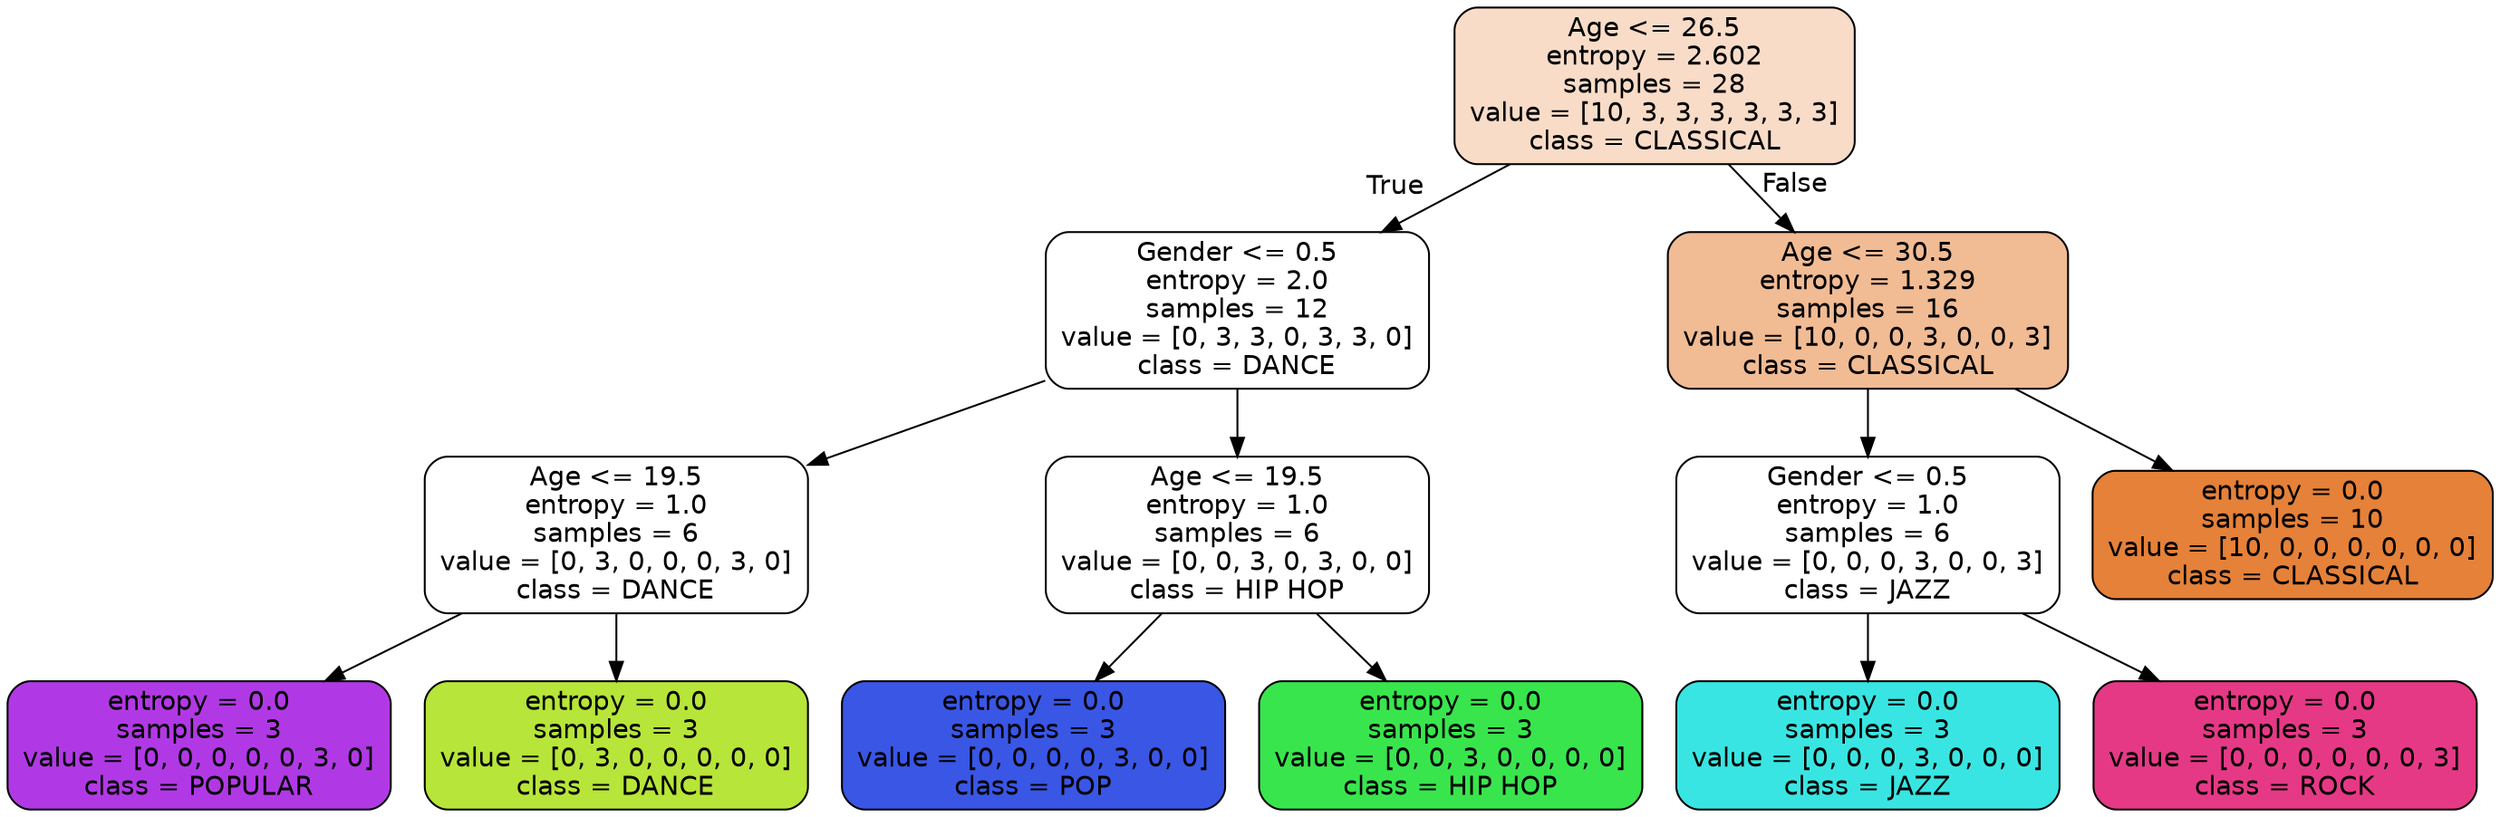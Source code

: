 digraph Tree {
node [shape=box, style="filled, rounded", color="black", fontname=helvetica] ;
edge [fontname=helvetica] ;
0 [label="Age <= 26.5\nentropy = 2.602\nsamples = 28\nvalue = [10, 3, 3, 3, 3, 3, 3]\nclass = CLASSICAL", fillcolor="#f8dcc8"] ;
1 [label="Gender <= 0.5\nentropy = 2.0\nsamples = 12\nvalue = [0, 3, 3, 0, 3, 3, 0]\nclass = DANCE", fillcolor="#ffffff"] ;
0 -> 1 [labeldistance=2.5, labelangle=45, headlabel="True"] ;
2 [label="Age <= 19.5\nentropy = 1.0\nsamples = 6\nvalue = [0, 3, 0, 0, 0, 3, 0]\nclass = DANCE", fillcolor="#ffffff"] ;
1 -> 2 ;
3 [label="entropy = 0.0\nsamples = 3\nvalue = [0, 0, 0, 0, 0, 3, 0]\nclass = POPULAR", fillcolor="#b139e5"] ;
2 -> 3 ;
4 [label="entropy = 0.0\nsamples = 3\nvalue = [0, 3, 0, 0, 0, 0, 0]\nclass = DANCE", fillcolor="#b7e539"] ;
2 -> 4 ;
5 [label="Age <= 19.5\nentropy = 1.0\nsamples = 6\nvalue = [0, 0, 3, 0, 3, 0, 0]\nclass = HIP HOP", fillcolor="#ffffff"] ;
1 -> 5 ;
6 [label="entropy = 0.0\nsamples = 3\nvalue = [0, 0, 0, 0, 3, 0, 0]\nclass = POP", fillcolor="#3956e5"] ;
5 -> 6 ;
7 [label="entropy = 0.0\nsamples = 3\nvalue = [0, 0, 3, 0, 0, 0, 0]\nclass = HIP HOP", fillcolor="#39e54d"] ;
5 -> 7 ;
8 [label="Age <= 30.5\nentropy = 1.329\nsamples = 16\nvalue = [10, 0, 0, 3, 0, 0, 3]\nclass = CLASSICAL", fillcolor="#f1bb94"] ;
0 -> 8 [labeldistance=2.5, labelangle=-45, headlabel="False"] ;
9 [label="Gender <= 0.5\nentropy = 1.0\nsamples = 6\nvalue = [0, 0, 0, 3, 0, 0, 3]\nclass = JAZZ", fillcolor="#ffffff"] ;
8 -> 9 ;
10 [label="entropy = 0.0\nsamples = 3\nvalue = [0, 0, 0, 3, 0, 0, 0]\nclass = JAZZ", fillcolor="#39e5e2"] ;
9 -> 10 ;
11 [label="entropy = 0.0\nsamples = 3\nvalue = [0, 0, 0, 0, 0, 0, 3]\nclass = ROCK", fillcolor="#e53986"] ;
9 -> 11 ;
12 [label="entropy = 0.0\nsamples = 10\nvalue = [10, 0, 0, 0, 0, 0, 0]\nclass = CLASSICAL", fillcolor="#e58139"] ;
8 -> 12 ;
}